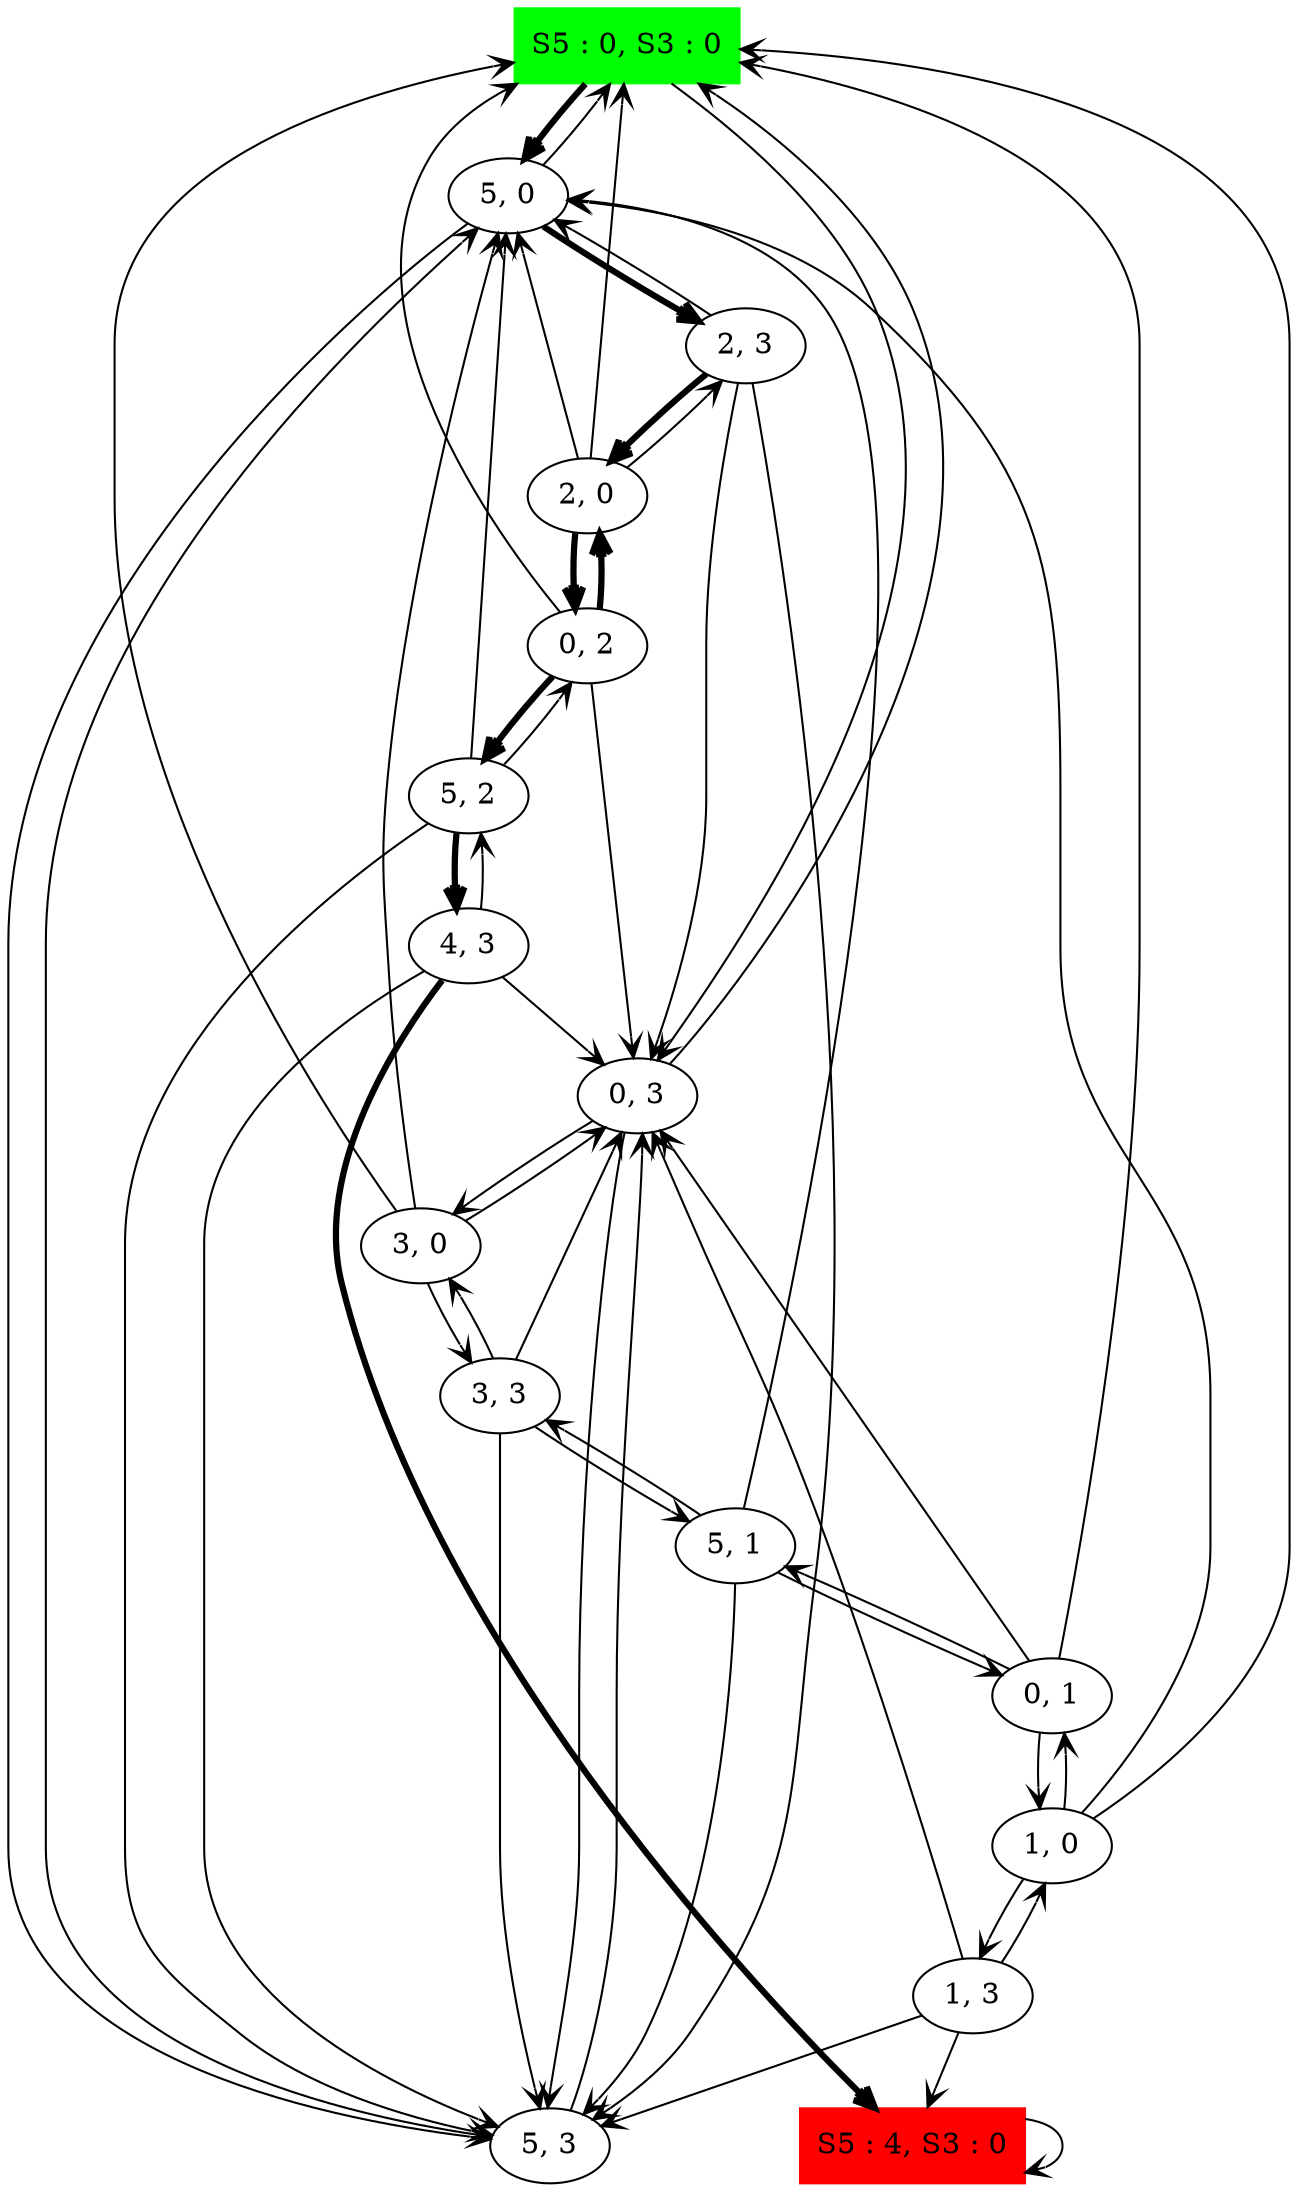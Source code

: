 digraph sceau_Sol_ {
	initial [label="S5 : 0, S3 : 0" color=green shape=box style=filled]
	final [label="S5 : 4, S3 : 0" color=red shape=box style=filled]
	initial -> "5, 0" [arrowhead=open penwidth=3]
	initial -> "0, 3" [arrowhead=open]
	"0, 3" -> "5, 3" [arrowhead=open]
	"0, 3" -> initial [arrowhead=open]
	"0, 3" -> "3, 0" [arrowhead=open]
	"3, 0" -> initial [arrowhead=open]
	"3, 0" -> "5, 0" [arrowhead=open]
	"3, 0" -> "0, 3" [arrowhead=open]
	"3, 0" -> "3, 3" [arrowhead=open]
	"3, 3" -> "0, 3" [arrowhead=open]
	"3, 3" -> "5, 3" [arrowhead=open]
	"3, 3" -> "3, 0" [arrowhead=open]
	"3, 3" -> "5, 1" [arrowhead=open]
	"5, 1" -> "0, 1" [arrowhead=open]
	"5, 1" -> "3, 3" [arrowhead=open]
	"5, 1" -> "5, 0" [arrowhead=open]
	"5, 1" -> "5, 3" [arrowhead=open]
	"5, 3" -> "0, 3" [arrowhead=open]
	"5, 3" -> "5, 0" [arrowhead=open]
	"5, 0" -> initial [arrowhead=open]
	"5, 0" -> "2, 3" [arrowhead=open penwidth=3]
	"5, 0" -> "5, 3" [arrowhead=open]
	"2, 3" -> "0, 3" [arrowhead=open]
	"2, 3" -> "5, 3" [arrowhead=open]
	"2, 3" -> "2, 0" [arrowhead=open penwidth=3]
	"2, 3" -> "5, 0" [arrowhead=open]
	"2, 0" -> initial [arrowhead=open]
	"2, 0" -> "5, 0" [arrowhead=open]
	"2, 0" -> "0, 2" [arrowhead=open penwidth=3]
	"2, 0" -> "2, 3" [arrowhead=open]
	"0, 2" -> "5, 2" [arrowhead=open penwidth=3]
	"0, 2" -> initial [arrowhead=open]
	"0, 2" -> "0, 3" [arrowhead=open]
	"0, 2" -> "2, 0" [arrowhead=open penwidth=3]
	"5, 2" -> "0, 2" [arrowhead=open]
	"5, 2" -> "4, 3" [arrowhead=open penwidth=3]
	"5, 2" -> "5, 0" [arrowhead=open]
	"5, 2" -> "5, 3" [arrowhead=open]
	"4, 3" -> "0, 3" [arrowhead=open]
	"4, 3" -> "5, 3" [arrowhead=open]
	"4, 3" -> final [arrowhead=open penwidth=3]
	"4, 3" -> "5, 2" [arrowhead=open]
	final -> final [arrowhead=open]
	"0, 1" -> "5, 1" [arrowhead=open]
	"0, 1" -> initial [arrowhead=open]
	"0, 1" -> "0, 3" [arrowhead=open]
	"0, 1" -> "1, 0" [arrowhead=open]
	"1, 0" -> initial [arrowhead=open]
	"1, 0" -> "5, 0" [arrowhead=open]
	"1, 0" -> "0, 1" [arrowhead=open]
	"1, 0" -> "1, 3" [arrowhead=open]
	"1, 3" -> "0, 3" [arrowhead=open]
	"1, 3" -> "5, 3" [arrowhead=open]
	"1, 3" -> "1, 0" [arrowhead=open]
	"1, 3" -> final [arrowhead=open]
}
